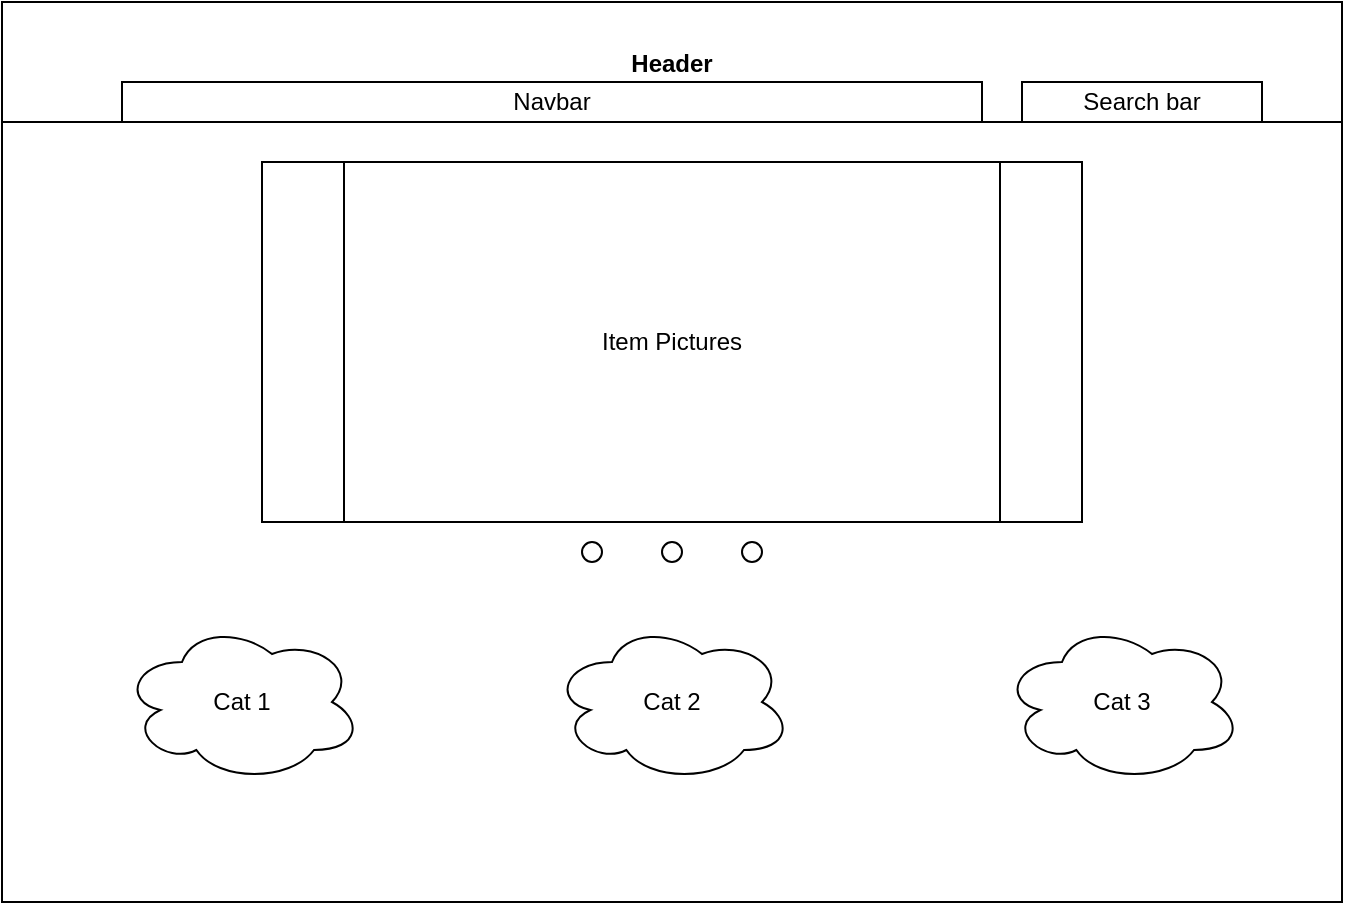 <mxfile>
    <diagram id="gVIno2aFdRWyTRkL3LYU" name="Page-1">
        <mxGraphModel dx="1040" dy="638" grid="1" gridSize="10" guides="1" tooltips="1" connect="1" arrows="1" fold="1" page="1" pageScale="1" pageWidth="850" pageHeight="1100" math="0" shadow="0">
            <root>
                <mxCell id="0"/>
                <mxCell id="1" parent="0"/>
                <mxCell id="2" value="Header" style="swimlane;startSize=60;" vertex="1" parent="1">
                    <mxGeometry x="90" y="70" width="670" height="450" as="geometry"/>
                </mxCell>
                <mxCell id="3" value="Navbar" style="rounded=0;whiteSpace=wrap;html=1;" vertex="1" parent="2">
                    <mxGeometry x="60" y="40" width="430" height="20" as="geometry"/>
                </mxCell>
                <mxCell id="4" value="Search bar" style="rounded=0;whiteSpace=wrap;html=1;" vertex="1" parent="2">
                    <mxGeometry x="510" y="40" width="120" height="20" as="geometry"/>
                </mxCell>
                <mxCell id="5" value="Item Pictures" style="shape=process;whiteSpace=wrap;html=1;backgroundOutline=1;" vertex="1" parent="2">
                    <mxGeometry x="130" y="80" width="410" height="180" as="geometry"/>
                </mxCell>
                <mxCell id="6" value="" style="ellipse;whiteSpace=wrap;html=1;aspect=fixed;" vertex="1" parent="2">
                    <mxGeometry x="330" y="270" width="10" height="10" as="geometry"/>
                </mxCell>
                <mxCell id="7" value="" style="ellipse;whiteSpace=wrap;html=1;aspect=fixed;" vertex="1" parent="2">
                    <mxGeometry x="370" y="270" width="10" height="10" as="geometry"/>
                </mxCell>
                <mxCell id="8" value="" style="ellipse;whiteSpace=wrap;html=1;aspect=fixed;" vertex="1" parent="2">
                    <mxGeometry x="290" y="270" width="10" height="10" as="geometry"/>
                </mxCell>
                <mxCell id="9" value="Cat 1" style="ellipse;shape=cloud;whiteSpace=wrap;html=1;" vertex="1" parent="2">
                    <mxGeometry x="60" y="310" width="120" height="80" as="geometry"/>
                </mxCell>
                <mxCell id="10" value="Cat 2" style="ellipse;shape=cloud;whiteSpace=wrap;html=1;" vertex="1" parent="2">
                    <mxGeometry x="275" y="310" width="120" height="80" as="geometry"/>
                </mxCell>
                <mxCell id="11" value="Cat 3" style="ellipse;shape=cloud;whiteSpace=wrap;html=1;" vertex="1" parent="2">
                    <mxGeometry x="500" y="310" width="120" height="80" as="geometry"/>
                </mxCell>
            </root>
        </mxGraphModel>
    </diagram>
</mxfile>